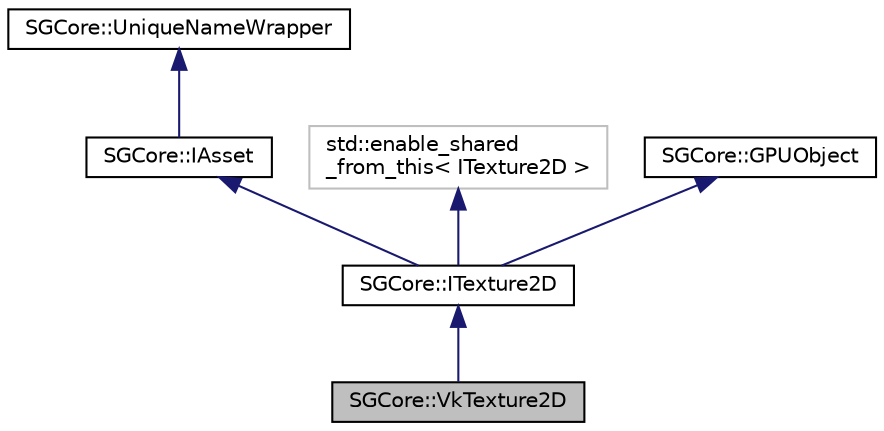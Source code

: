 digraph "SGCore::VkTexture2D"
{
 // LATEX_PDF_SIZE
  edge [fontname="Helvetica",fontsize="10",labelfontname="Helvetica",labelfontsize="10"];
  node [fontname="Helvetica",fontsize="10",shape=record];
  Node1 [label="SGCore::VkTexture2D",height=0.2,width=0.4,color="black", fillcolor="grey75", style="filled", fontcolor="black",tooltip=" "];
  Node2 -> Node1 [dir="back",color="midnightblue",fontsize="10",style="solid"];
  Node2 [label="SGCore::ITexture2D",height=0.2,width=0.4,color="black", fillcolor="white", style="filled",URL="$classSGCore_1_1ITexture2D.html",tooltip=" "];
  Node3 -> Node2 [dir="back",color="midnightblue",fontsize="10",style="solid"];
  Node3 [label="SGCore::IAsset",height=0.2,width=0.4,color="black", fillcolor="white", style="filled",URL="$classSGCore_1_1IAsset.html",tooltip=" "];
  Node4 -> Node3 [dir="back",color="midnightblue",fontsize="10",style="solid"];
  Node4 [label="SGCore::UniqueNameWrapper",height=0.2,width=0.4,color="black", fillcolor="white", style="filled",URL="$classSGCore_1_1UniqueNameWrapper.html",tooltip=" "];
  Node5 -> Node2 [dir="back",color="midnightblue",fontsize="10",style="solid"];
  Node5 [label="std::enable_shared\l_from_this\< ITexture2D \>",height=0.2,width=0.4,color="grey75", fillcolor="white", style="filled",tooltip=" "];
  Node6 -> Node2 [dir="back",color="midnightblue",fontsize="10",style="solid"];
  Node6 [label="SGCore::GPUObject",height=0.2,width=0.4,color="black", fillcolor="white", style="filled",URL="$structSGCore_1_1GPUObject.html",tooltip=" "];
}
